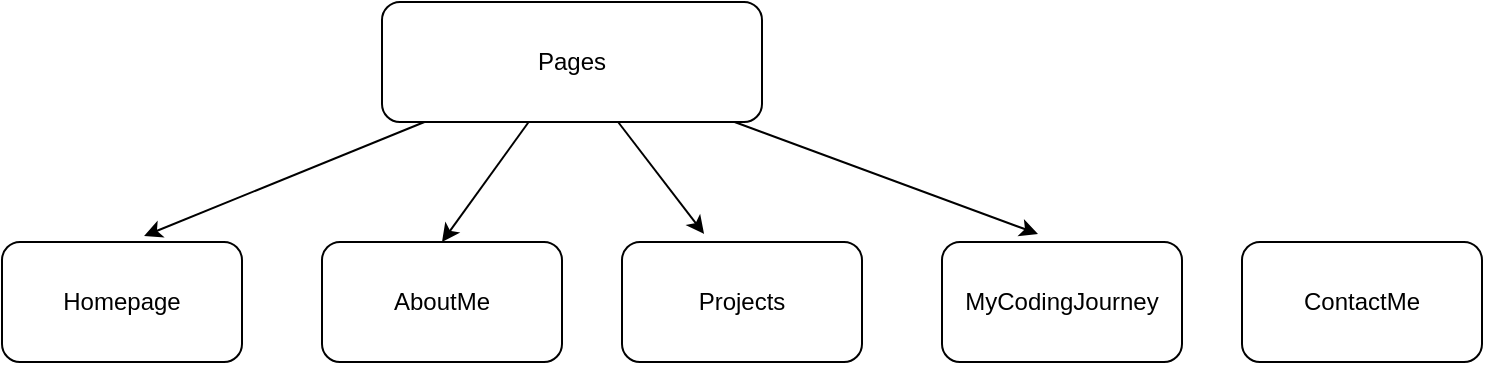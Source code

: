 <mxfile>
    <diagram id="nk-Tj_Joz1gf-qK2MTTO" name="Pages">
        <mxGraphModel dx="953" dy="515" grid="1" gridSize="10" guides="1" tooltips="1" connect="1" arrows="1" fold="1" page="1" pageScale="1" pageWidth="827" pageHeight="1169" math="0" shadow="0">
            <root>
                <mxCell id="0"/>
                <mxCell id="1" parent="0"/>
                <mxCell id="9" style="edgeStyle=none;html=1;entryX=0.592;entryY=-0.05;entryDx=0;entryDy=0;entryPerimeter=0;" parent="1" source="2" target="3" edge="1">
                    <mxGeometry relative="1" as="geometry"/>
                </mxCell>
                <mxCell id="10" style="edgeStyle=none;html=1;entryX=0.5;entryY=0;entryDx=0;entryDy=0;" parent="1" source="2" target="4" edge="1">
                    <mxGeometry relative="1" as="geometry"/>
                </mxCell>
                <mxCell id="11" style="edgeStyle=none;html=1;entryX=0.342;entryY=-0.067;entryDx=0;entryDy=0;entryPerimeter=0;" parent="1" source="2" target="5" edge="1">
                    <mxGeometry relative="1" as="geometry"/>
                </mxCell>
                <mxCell id="12" style="edgeStyle=none;html=1;entryX=0.4;entryY=-0.067;entryDx=0;entryDy=0;entryPerimeter=0;" parent="1" source="2" target="6" edge="1">
                    <mxGeometry relative="1" as="geometry"/>
                </mxCell>
                <mxCell id="2" value="Pages" style="rounded=1;whiteSpace=wrap;html=1;" parent="1" vertex="1">
                    <mxGeometry x="260" y="40" width="190" height="60" as="geometry"/>
                </mxCell>
                <mxCell id="3" value="Homepage" style="rounded=1;whiteSpace=wrap;html=1;" parent="1" vertex="1">
                    <mxGeometry x="70" y="160" width="120" height="60" as="geometry"/>
                </mxCell>
                <mxCell id="4" value="AboutMe" style="rounded=1;whiteSpace=wrap;html=1;" parent="1" vertex="1">
                    <mxGeometry x="230" y="160" width="120" height="60" as="geometry"/>
                </mxCell>
                <mxCell id="5" value="Projects" style="rounded=1;whiteSpace=wrap;html=1;" parent="1" vertex="1">
                    <mxGeometry x="380" y="160" width="120" height="60" as="geometry"/>
                </mxCell>
                <mxCell id="6" value="MyCodingJourney" style="rounded=1;whiteSpace=wrap;html=1;" parent="1" vertex="1">
                    <mxGeometry x="540" y="160" width="120" height="60" as="geometry"/>
                </mxCell>
                <mxCell id="17" value="ContactMe" style="rounded=1;whiteSpace=wrap;html=1;" parent="1" vertex="1">
                    <mxGeometry x="690" y="160" width="120" height="60" as="geometry"/>
                </mxCell>
            </root>
        </mxGraphModel>
    </diagram>
    <diagram id="fSmNSaFCJRgO4a-EUn3R" name="Components">
        <mxGraphModel dx="762" dy="412" grid="1" gridSize="10" guides="1" tooltips="1" connect="1" arrows="1" fold="1" page="1" pageScale="1" pageWidth="827" pageHeight="1169" math="0" shadow="0">
            <root>
                <mxCell id="0"/>
                <mxCell id="1" parent="0"/>
                <mxCell id="eH-7CJeEABaGWDavXp19-1" value="NavBar" style="rounded=1;whiteSpace=wrap;html=1;" parent="1" vertex="1">
                    <mxGeometry x="170" y="180" width="120" height="60" as="geometry"/>
                </mxCell>
                <mxCell id="eH-7CJeEABaGWDavXp19-2" value="LearnerJournal" style="rounded=1;whiteSpace=wrap;html=1;" parent="1" vertex="1">
                    <mxGeometry x="490" y="180" width="120" height="60" as="geometry"/>
                </mxCell>
                <mxCell id="eH-7CJeEABaGWDavXp19-3" value="LearnMoreButton" style="rounded=1;whiteSpace=wrap;html=1;" parent="1" vertex="1">
                    <mxGeometry x="330" y="180" width="120" height="60" as="geometry"/>
                </mxCell>
                <mxCell id="eH-7CJeEABaGWDavXp19-4" value="Footer" style="rounded=1;whiteSpace=wrap;html=1;" parent="1" vertex="1">
                    <mxGeometry x="170" y="450" width="120" height="60" as="geometry"/>
                </mxCell>
                <mxCell id="eH-7CJeEABaGWDavXp19-5" value="Logo" style="rounded=1;whiteSpace=wrap;html=1;" parent="1" vertex="1">
                    <mxGeometry x="170" y="280" width="120" height="60" as="geometry"/>
                </mxCell>
                <mxCell id="eH-7CJeEABaGWDavXp19-6" style="edgeStyle=none;html=1;entryX=0.408;entryY=-0.05;entryDx=0;entryDy=0;entryPerimeter=0;" parent="1" source="eH-7CJeEABaGWDavXp19-7" target="eH-7CJeEABaGWDavXp19-1" edge="1">
                    <mxGeometry relative="1" as="geometry"/>
                </mxCell>
                <mxCell id="eH-7CJeEABaGWDavXp19-7" value="App&lt;br&gt;(import browser routes)" style="rounded=1;whiteSpace=wrap;html=1;" parent="1" vertex="1">
                    <mxGeometry x="280" y="50" width="120" height="60" as="geometry"/>
                </mxCell>
                <mxCell id="eH-7CJeEABaGWDavXp19-8" value="ContactMeButton" style="rounded=1;whiteSpace=wrap;html=1;" parent="1" vertex="1">
                    <mxGeometry x="330" y="280" width="120" height="60" as="geometry"/>
                </mxCell>
                <mxCell id="eH-7CJeEABaGWDavXp19-9" value="Hero" style="rounded=1;whiteSpace=wrap;html=1;" parent="1" vertex="1">
                    <mxGeometry x="170" y="360" width="120" height="60" as="geometry"/>
                </mxCell>
                <mxCell id="eH-7CJeEABaGWDavXp19-10" value="ScrollUpButton" style="rounded=1;whiteSpace=wrap;html=1;" parent="1" vertex="1">
                    <mxGeometry x="330" y="360" width="120" height="60" as="geometry"/>
                </mxCell>
            </root>
        </mxGraphModel>
    </diagram>
</mxfile>
